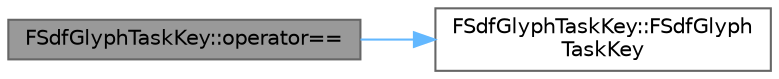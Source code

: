 digraph "FSdfGlyphTaskKey::operator=="
{
 // INTERACTIVE_SVG=YES
 // LATEX_PDF_SIZE
  bgcolor="transparent";
  edge [fontname=Helvetica,fontsize=10,labelfontname=Helvetica,labelfontsize=10];
  node [fontname=Helvetica,fontsize=10,shape=box,height=0.2,width=0.4];
  rankdir="LR";
  Node1 [id="Node000001",label="FSdfGlyphTaskKey::operator==",height=0.2,width=0.4,color="gray40", fillcolor="grey60", style="filled", fontcolor="black",tooltip=" "];
  Node1 -> Node2 [id="edge1_Node000001_Node000002",color="steelblue1",style="solid",tooltip=" "];
  Node2 [id="Node000002",label="FSdfGlyphTaskKey::FSdfGlyph\lTaskKey",height=0.2,width=0.4,color="grey40", fillcolor="white", style="filled",URL="$d1/dbe/structFSdfGlyphTaskKey.html#a7453564eeba093b49069451ba415723d",tooltip=" "];
}
